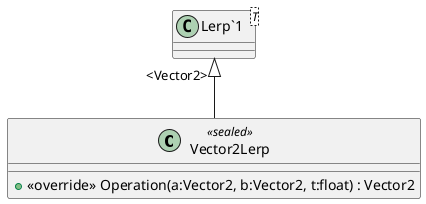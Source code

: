 @startuml
class Vector2Lerp <<sealed>> {
    + <<override>> Operation(a:Vector2, b:Vector2, t:float) : Vector2
}
class "Lerp`1"<T> {
}
"Lerp`1" "<Vector2>" <|-- Vector2Lerp
@enduml
